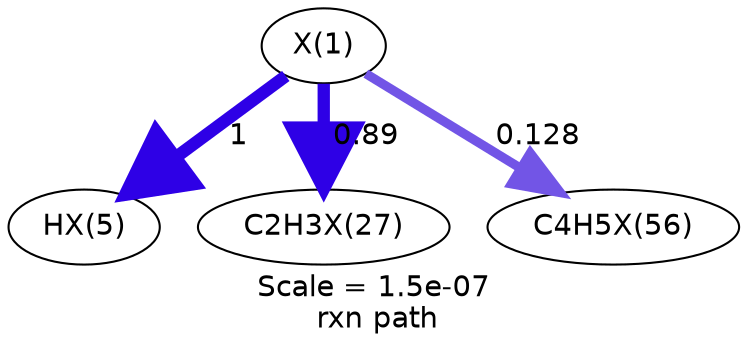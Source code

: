 digraph reaction_paths {
center=1;
s44 -> s45[fontname="Helvetica", style="setlinewidth(6)", arrowsize=3, color="0.7, 1.5, 0.9"
, label=" 1"];
s44 -> s46[fontname="Helvetica", style="setlinewidth(5.91)", arrowsize=2.96, color="0.7, 1.39, 0.9"
, label=" 0.89"];
s44 -> s57[fontname="Helvetica", style="setlinewidth(4.45)", arrowsize=2.22, color="0.7, 0.628, 0.9"
, label=" 0.128"];
s44 [ fontname="Helvetica", label="X(1)"];
s45 [ fontname="Helvetica", label="HX(5)"];
s46 [ fontname="Helvetica", label="C2H3X(27)"];
s57 [ fontname="Helvetica", label="C4H5X(56)"];
 label = "Scale = 1.5e-07\l rxn path";
 fontname = "Helvetica";
}
